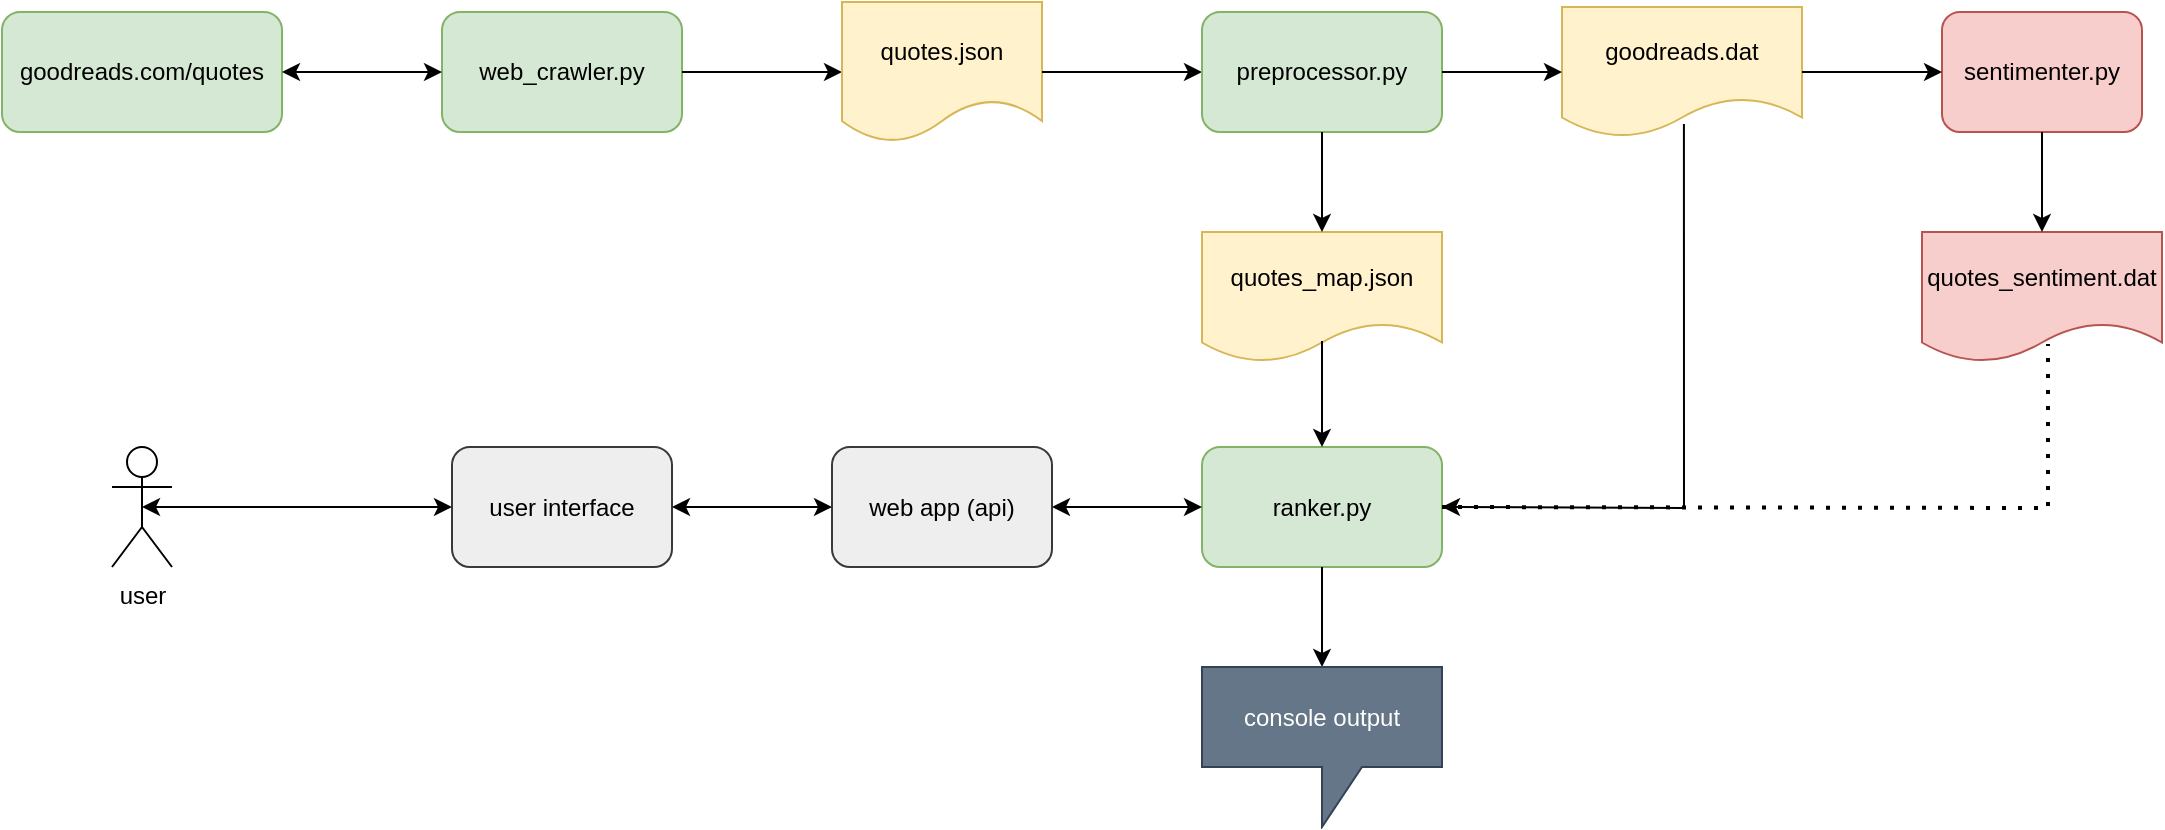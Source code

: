 <mxfile version="22.0.8" type="github">
  <diagram name="Page-1" id="74e2e168-ea6b-b213-b513-2b3c1d86103e">
    <mxGraphModel dx="1434" dy="675" grid="1" gridSize="10" guides="1" tooltips="1" connect="1" arrows="1" fold="1" page="1" pageScale="1" pageWidth="1100" pageHeight="850" background="none" math="0" shadow="0">
      <root>
        <mxCell id="0" />
        <mxCell id="1" parent="0" />
        <mxCell id="rkafRUzsSuj0GO7JicqJ-1" value="web_crawler.py" style="rounded=1;whiteSpace=wrap;html=1;fillColor=#d5e8d4;strokeColor=#82b366;" vertex="1" parent="1">
          <mxGeometry x="230" y="55" width="120" height="60" as="geometry" />
        </mxCell>
        <mxCell id="rkafRUzsSuj0GO7JicqJ-2" value="goodreads.com/quotes" style="rounded=1;whiteSpace=wrap;html=1;fillColor=#d5e8d4;strokeColor=#82b366;" vertex="1" parent="1">
          <mxGeometry x="10" y="55" width="140" height="60" as="geometry" />
        </mxCell>
        <mxCell id="rkafRUzsSuj0GO7JicqJ-3" value="" style="endArrow=classic;startArrow=classic;html=1;rounded=0;entryX=0;entryY=0.5;entryDx=0;entryDy=0;exitX=1;exitY=0.5;exitDx=0;exitDy=0;" edge="1" parent="1" source="rkafRUzsSuj0GO7JicqJ-2" target="rkafRUzsSuj0GO7JicqJ-1">
          <mxGeometry width="50" height="50" relative="1" as="geometry">
            <mxPoint x="120" y="305" as="sourcePoint" />
            <mxPoint x="170" y="255" as="targetPoint" />
          </mxGeometry>
        </mxCell>
        <mxCell id="rkafRUzsSuj0GO7JicqJ-4" value="" style="endArrow=classic;html=1;rounded=0;exitX=1;exitY=0.5;exitDx=0;exitDy=0;entryX=0;entryY=0.5;entryDx=0;entryDy=0;" edge="1" parent="1" source="rkafRUzsSuj0GO7JicqJ-1" target="rkafRUzsSuj0GO7JicqJ-6">
          <mxGeometry width="50" height="50" relative="1" as="geometry">
            <mxPoint x="390" y="195" as="sourcePoint" />
            <mxPoint x="430" y="85" as="targetPoint" />
          </mxGeometry>
        </mxCell>
        <mxCell id="rkafRUzsSuj0GO7JicqJ-6" value="quotes.json" style="shape=document;whiteSpace=wrap;html=1;boundedLbl=1;fillColor=#fff2cc;strokeColor=#d6b656;" vertex="1" parent="1">
          <mxGeometry x="430" y="50" width="100" height="70" as="geometry" />
        </mxCell>
        <mxCell id="rkafRUzsSuj0GO7JicqJ-8" value="sentimenter.py" style="rounded=1;whiteSpace=wrap;html=1;fillColor=#f8cecc;strokeColor=#b85450;" vertex="1" parent="1">
          <mxGeometry x="980" y="55" width="100" height="60" as="geometry" />
        </mxCell>
        <mxCell id="rkafRUzsSuj0GO7JicqJ-10" value="" style="endArrow=classic;html=1;rounded=0;entryX=0;entryY=0.5;entryDx=0;entryDy=0;exitX=1;exitY=0.5;exitDx=0;exitDy=0;" edge="1" parent="1" source="rkafRUzsSuj0GO7JicqJ-6" target="rkafRUzsSuj0GO7JicqJ-13">
          <mxGeometry width="50" height="50" relative="1" as="geometry">
            <mxPoint x="480" y="125" as="sourcePoint" />
            <mxPoint x="600" y="155" as="targetPoint" />
          </mxGeometry>
        </mxCell>
        <mxCell id="rkafRUzsSuj0GO7JicqJ-11" value="quotes_sentiment.dat" style="shape=document;whiteSpace=wrap;html=1;boundedLbl=1;fillColor=#f8cecc;strokeColor=#b85450;" vertex="1" parent="1">
          <mxGeometry x="970" y="165" width="120" height="65" as="geometry" />
        </mxCell>
        <mxCell id="rkafRUzsSuj0GO7JicqJ-12" value="" style="endArrow=classic;html=1;rounded=0;exitX=0.5;exitY=1;exitDx=0;exitDy=0;entryX=0.5;entryY=0;entryDx=0;entryDy=0;" edge="1" parent="1" source="rkafRUzsSuj0GO7JicqJ-8" target="rkafRUzsSuj0GO7JicqJ-11">
          <mxGeometry width="50" height="50" relative="1" as="geometry">
            <mxPoint x="670" y="492.5" as="sourcePoint" />
            <mxPoint x="280" y="238" as="targetPoint" />
          </mxGeometry>
        </mxCell>
        <mxCell id="rkafRUzsSuj0GO7JicqJ-13" value="preprocessor.py" style="rounded=1;whiteSpace=wrap;html=1;fillColor=#d5e8d4;strokeColor=#82b366;" vertex="1" parent="1">
          <mxGeometry x="610" y="55" width="120" height="60" as="geometry" />
        </mxCell>
        <mxCell id="rkafRUzsSuj0GO7JicqJ-14" value="goodreads.dat" style="shape=document;whiteSpace=wrap;html=1;boundedLbl=1;fillColor=#fff2cc;strokeColor=#d6b656;" vertex="1" parent="1">
          <mxGeometry x="790" y="52.5" width="120" height="65" as="geometry" />
        </mxCell>
        <mxCell id="rkafRUzsSuj0GO7JicqJ-15" value="" style="endArrow=classic;html=1;rounded=0;entryX=0;entryY=0.5;entryDx=0;entryDy=0;exitX=1;exitY=0.5;exitDx=0;exitDy=0;" edge="1" parent="1" target="rkafRUzsSuj0GO7JicqJ-14" source="rkafRUzsSuj0GO7JicqJ-13">
          <mxGeometry width="50" height="50" relative="1" as="geometry">
            <mxPoint x="730" y="85.5" as="sourcePoint" />
            <mxPoint x="520" y="225" as="targetPoint" />
          </mxGeometry>
        </mxCell>
        <mxCell id="rkafRUzsSuj0GO7JicqJ-16" value="" style="endArrow=classic;html=1;rounded=0;entryX=0;entryY=0.5;entryDx=0;entryDy=0;exitX=1;exitY=0.5;exitDx=0;exitDy=0;" edge="1" parent="1" source="rkafRUzsSuj0GO7JicqJ-14" target="rkafRUzsSuj0GO7JicqJ-8">
          <mxGeometry width="50" height="50" relative="1" as="geometry">
            <mxPoint x="850" y="125" as="sourcePoint" />
            <mxPoint x="490" y="225" as="targetPoint" />
          </mxGeometry>
        </mxCell>
        <mxCell id="rkafRUzsSuj0GO7JicqJ-19" value="quotes_map.json" style="shape=document;whiteSpace=wrap;html=1;boundedLbl=1;fillColor=#fff2cc;strokeColor=#d6b656;" vertex="1" parent="1">
          <mxGeometry x="610" y="165" width="120" height="65" as="geometry" />
        </mxCell>
        <mxCell id="rkafRUzsSuj0GO7JicqJ-20" value="ranker.py" style="rounded=1;whiteSpace=wrap;html=1;fillColor=#d5e8d4;strokeColor=#82b366;" vertex="1" parent="1">
          <mxGeometry x="610" y="272.5" width="120" height="60" as="geometry" />
        </mxCell>
        <mxCell id="rkafRUzsSuj0GO7JicqJ-21" value="" style="endArrow=classic;html=1;rounded=0;entryX=0.5;entryY=0;entryDx=0;entryDy=0;exitX=0.5;exitY=1;exitDx=0;exitDy=0;" edge="1" parent="1" source="rkafRUzsSuj0GO7JicqJ-13" target="rkafRUzsSuj0GO7JicqJ-19">
          <mxGeometry width="50" height="50" relative="1" as="geometry">
            <mxPoint x="470" y="275" as="sourcePoint" />
            <mxPoint x="520" y="225" as="targetPoint" />
          </mxGeometry>
        </mxCell>
        <mxCell id="rkafRUzsSuj0GO7JicqJ-23" value="" style="endArrow=classic;html=1;rounded=0;entryX=0.5;entryY=0;entryDx=0;entryDy=0;exitX=0.5;exitY=0.838;exitDx=0;exitDy=0;exitPerimeter=0;" edge="1" parent="1" source="rkafRUzsSuj0GO7JicqJ-19" target="rkafRUzsSuj0GO7JicqJ-20">
          <mxGeometry width="50" height="50" relative="1" as="geometry">
            <mxPoint x="480" y="485" as="sourcePoint" />
            <mxPoint x="530" y="435" as="targetPoint" />
          </mxGeometry>
        </mxCell>
        <mxCell id="rkafRUzsSuj0GO7JicqJ-24" value="" style="endArrow=classic;html=1;rounded=0;exitX=0.5;exitY=1;exitDx=0;exitDy=0;entryX=0.5;entryY=0;entryDx=0;entryDy=0;entryPerimeter=0;" edge="1" parent="1" source="rkafRUzsSuj0GO7JicqJ-20" target="rkafRUzsSuj0GO7JicqJ-25">
          <mxGeometry width="50" height="50" relative="1" as="geometry">
            <mxPoint x="480" y="485" as="sourcePoint" />
            <mxPoint x="880" y="525" as="targetPoint" />
          </mxGeometry>
        </mxCell>
        <mxCell id="rkafRUzsSuj0GO7JicqJ-25" value="console output" style="shape=callout;whiteSpace=wrap;html=1;perimeter=calloutPerimeter;fillColor=#647687;fontColor=#ffffff;strokeColor=#314354;" vertex="1" parent="1">
          <mxGeometry x="610" y="382.5" width="120" height="80" as="geometry" />
        </mxCell>
        <mxCell id="rkafRUzsSuj0GO7JicqJ-28" value="" style="endArrow=classic;html=1;rounded=0;entryX=1;entryY=0.5;entryDx=0;entryDy=0;exitX=0.508;exitY=0.9;exitDx=0;exitDy=0;exitPerimeter=0;" edge="1" parent="1" source="rkafRUzsSuj0GO7JicqJ-14" target="rkafRUzsSuj0GO7JicqJ-20">
          <mxGeometry width="50" height="50" relative="1" as="geometry">
            <mxPoint x="850" y="110" as="sourcePoint" />
            <mxPoint x="570" y="220" as="targetPoint" />
            <Array as="points">
              <mxPoint x="851" y="303" />
            </Array>
          </mxGeometry>
        </mxCell>
        <mxCell id="rkafRUzsSuj0GO7JicqJ-29" value="user" style="shape=umlActor;verticalLabelPosition=bottom;verticalAlign=top;html=1;outlineConnect=0;" vertex="1" parent="1">
          <mxGeometry x="65" y="272.5" width="30" height="60" as="geometry" />
        </mxCell>
        <mxCell id="rkafRUzsSuj0GO7JicqJ-30" value="user interface" style="rounded=1;whiteSpace=wrap;html=1;fillColor=#eeeeee;strokeColor=#36393d;" vertex="1" parent="1">
          <mxGeometry x="235" y="272.5" width="110" height="60" as="geometry" />
        </mxCell>
        <mxCell id="rkafRUzsSuj0GO7JicqJ-31" value="web app (api)" style="rounded=1;whiteSpace=wrap;html=1;fillColor=#eeeeee;strokeColor=#36393d;" vertex="1" parent="1">
          <mxGeometry x="425" y="272.5" width="110" height="60" as="geometry" />
        </mxCell>
        <mxCell id="rkafRUzsSuj0GO7JicqJ-34" value="" style="endArrow=classic;startArrow=classic;html=1;rounded=0;exitX=0.5;exitY=0.5;exitDx=0;exitDy=0;exitPerimeter=0;entryX=0;entryY=0.5;entryDx=0;entryDy=0;" edge="1" parent="1" source="rkafRUzsSuj0GO7JicqJ-29" target="rkafRUzsSuj0GO7JicqJ-30">
          <mxGeometry width="50" height="50" relative="1" as="geometry">
            <mxPoint x="520" y="270" as="sourcePoint" />
            <mxPoint x="570" y="220" as="targetPoint" />
          </mxGeometry>
        </mxCell>
        <mxCell id="rkafRUzsSuj0GO7JicqJ-35" value="" style="endArrow=classic;startArrow=classic;html=1;rounded=0;exitX=1;exitY=0.5;exitDx=0;exitDy=0;entryX=0;entryY=0.5;entryDx=0;entryDy=0;" edge="1" parent="1" source="rkafRUzsSuj0GO7JicqJ-30" target="rkafRUzsSuj0GO7JicqJ-31">
          <mxGeometry width="50" height="50" relative="1" as="geometry">
            <mxPoint x="520" y="270" as="sourcePoint" />
            <mxPoint x="570" y="220" as="targetPoint" />
          </mxGeometry>
        </mxCell>
        <mxCell id="rkafRUzsSuj0GO7JicqJ-40" value="" style="endArrow=classic;startArrow=classic;html=1;rounded=0;exitX=1;exitY=0.5;exitDx=0;exitDy=0;entryX=0;entryY=0.5;entryDx=0;entryDy=0;" edge="1" parent="1" source="rkafRUzsSuj0GO7JicqJ-31" target="rkafRUzsSuj0GO7JicqJ-20">
          <mxGeometry width="50" height="50" relative="1" as="geometry">
            <mxPoint x="520" y="270" as="sourcePoint" />
            <mxPoint x="570" y="220" as="targetPoint" />
          </mxGeometry>
        </mxCell>
        <mxCell id="rkafRUzsSuj0GO7JicqJ-41" value="" style="endArrow=none;dashed=1;html=1;dashPattern=1 3;strokeWidth=2;rounded=0;entryX=0.525;entryY=0.862;entryDx=0;entryDy=0;entryPerimeter=0;exitX=1;exitY=0.5;exitDx=0;exitDy=0;" edge="1" parent="1" source="rkafRUzsSuj0GO7JicqJ-20" target="rkafRUzsSuj0GO7JicqJ-11">
          <mxGeometry width="50" height="50" relative="1" as="geometry">
            <mxPoint x="520" y="270" as="sourcePoint" />
            <mxPoint x="570" y="220" as="targetPoint" />
            <Array as="points">
              <mxPoint x="1033" y="303" />
            </Array>
          </mxGeometry>
        </mxCell>
      </root>
    </mxGraphModel>
  </diagram>
</mxfile>
